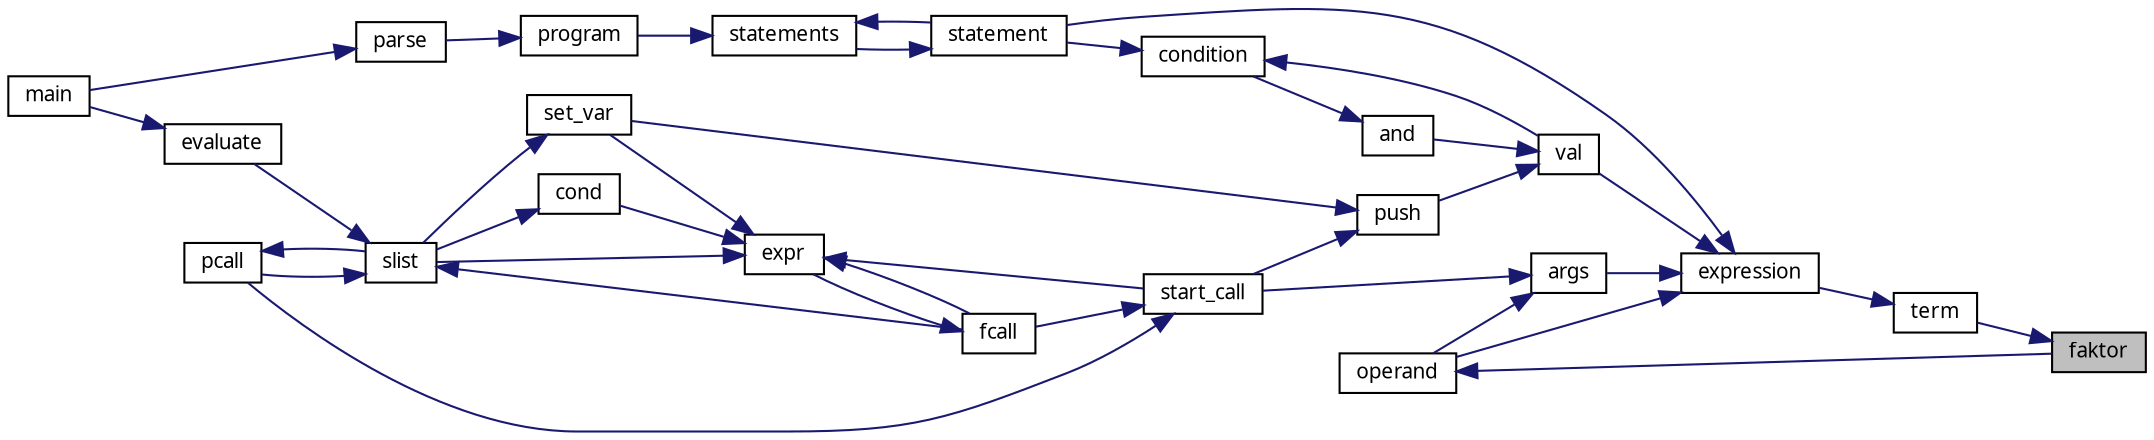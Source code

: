 digraph "faktor"
{
 // LATEX_PDF_SIZE
  edge [fontname="LiberationSans-Regular.ttf",fontsize="10",labelfontname="LiberationSans-Regular.ttf",labelfontsize="10"];
  node [fontname="LiberationSans-Regular.ttf",fontsize="10",shape=record];
  rankdir="RL";
  Node1 [label="faktor",height=0.2,width=0.4,color="black", fillcolor="grey75", style="filled", fontcolor="black",tooltip="Parsen von Faktoren."];
  Node1 -> Node2 [dir="back",color="midnightblue",fontsize="10",style="solid",fontname="LiberationSans-Regular.ttf"];
  Node2 [label="term",height=0.2,width=0.4,color="black", fillcolor="white", style="filled",URL="$parse_8c.html#a8455fef910204ded541f8f1aa43f2a69",tooltip="Parsen von Termen."];
  Node2 -> Node3 [dir="back",color="midnightblue",fontsize="10",style="solid",fontname="LiberationSans-Regular.ttf"];
  Node3 [label="expression",height=0.2,width=0.4,color="black", fillcolor="white", style="filled",URL="$parse_8c.html#ae1b73fa9a679f12f99603a8e036f29a1",tooltip="Parsen von mathematischen Ausdrücken."];
  Node3 -> Node4 [dir="back",color="midnightblue",fontsize="10",style="solid",fontname="LiberationSans-Regular.ttf"];
  Node4 [label="args",height=0.2,width=0.4,color="black", fillcolor="white", style="filled",URL="$parse_8c.html#a2163d6cb4e700c66c35600edcc97aee7",tooltip="Parsen von Argument-Listen."];
  Node4 -> Node5 [dir="back",color="midnightblue",fontsize="10",style="solid",fontname="LiberationSans-Regular.ttf"];
  Node5 [label="operand",height=0.2,width=0.4,color="black", fillcolor="white", style="filled",URL="$parse_8c.html#ab9515122dd01b9c3bf6934505b9d6106",tooltip="Parsen von Operanden."];
  Node5 -> Node1 [dir="back",color="midnightblue",fontsize="10",style="solid",fontname="LiberationSans-Regular.ttf"];
  Node4 -> Node6 [dir="back",color="midnightblue",fontsize="10",style="solid",fontname="LiberationSans-Regular.ttf"];
  Node6 [label="start_call",height=0.2,width=0.4,color="black", fillcolor="white", style="filled",URL="$eval_8c.html#aae26c99fcd5b82d115189b1122f5d0a0",tooltip=" "];
  Node6 -> Node7 [dir="back",color="midnightblue",fontsize="10",style="solid",fontname="LiberationSans-Regular.ttf"];
  Node7 [label="fcall",height=0.2,width=0.4,color="black", fillcolor="white", style="filled",URL="$eval_8c.html#ac7678808a3b57ca1539a03201cec88be",tooltip=" "];
  Node7 -> Node8 [dir="back",color="midnightblue",fontsize="10",style="solid",fontname="LiberationSans-Regular.ttf"];
  Node8 [label="expr",height=0.2,width=0.4,color="black", fillcolor="white", style="filled",URL="$eval_8c.html#a5d44ae5aa9326005cd76588b7724e2ac",tooltip=" "];
  Node8 -> Node9 [dir="back",color="midnightblue",fontsize="10",style="solid",fontname="LiberationSans-Regular.ttf"];
  Node9 [label="cond",height=0.2,width=0.4,color="black", fillcolor="white", style="filled",URL="$eval_8c.html#a7255fc522dbc6c7f45f35843550b05b4",tooltip=" "];
  Node9 -> Node10 [dir="back",color="midnightblue",fontsize="10",style="solid",fontname="LiberationSans-Regular.ttf"];
  Node10 [label="slist",height=0.2,width=0.4,color="black", fillcolor="white", style="filled",URL="$eval_8c.html#a7fe074caebef01ff0146927c0532f3cc",tooltip=" "];
  Node10 -> Node11 [dir="back",color="midnightblue",fontsize="10",style="solid",fontname="LiberationSans-Regular.ttf"];
  Node11 [label="evaluate",height=0.2,width=0.4,color="black", fillcolor="white", style="filled",URL="$eval_8c.html#a33c097f69f3e7ad2b6d18a5cd45edfd3",tooltip=" "];
  Node11 -> Node12 [dir="back",color="midnightblue",fontsize="10",style="solid",fontname="LiberationSans-Regular.ttf"];
  Node12 [label="main",height=0.2,width=0.4,color="black", fillcolor="white", style="filled",URL="$main_8c.html#ac0f2228420376f4db7e1274f2b41667c",tooltip=" "];
  Node10 -> Node7 [dir="back",color="midnightblue",fontsize="10",style="solid",fontname="LiberationSans-Regular.ttf"];
  Node10 -> Node13 [dir="back",color="midnightblue",fontsize="10",style="solid",fontname="LiberationSans-Regular.ttf"];
  Node13 [label="pcall",height=0.2,width=0.4,color="black", fillcolor="white", style="filled",URL="$eval_8c.html#a1207df5be5fcfe8e47e9c54abadbed96",tooltip=" "];
  Node13 -> Node10 [dir="back",color="midnightblue",fontsize="10",style="solid",fontname="LiberationSans-Regular.ttf"];
  Node8 -> Node7 [dir="back",color="midnightblue",fontsize="10",style="solid",fontname="LiberationSans-Regular.ttf"];
  Node8 -> Node14 [dir="back",color="midnightblue",fontsize="10",style="solid",fontname="LiberationSans-Regular.ttf"];
  Node14 [label="set_var",height=0.2,width=0.4,color="black", fillcolor="white", style="filled",URL="$eval_8c.html#a711e3a83547cbf5cda6e8cc7f6ffc0c4",tooltip=" "];
  Node14 -> Node10 [dir="back",color="midnightblue",fontsize="10",style="solid",fontname="LiberationSans-Regular.ttf"];
  Node8 -> Node10 [dir="back",color="midnightblue",fontsize="10",style="solid",fontname="LiberationSans-Regular.ttf"];
  Node8 -> Node6 [dir="back",color="midnightblue",fontsize="10",style="solid",fontname="LiberationSans-Regular.ttf"];
  Node6 -> Node13 [dir="back",color="midnightblue",fontsize="10",style="solid",fontname="LiberationSans-Regular.ttf"];
  Node3 -> Node5 [dir="back",color="midnightblue",fontsize="10",style="solid",fontname="LiberationSans-Regular.ttf"];
  Node3 -> Node15 [dir="back",color="midnightblue",fontsize="10",style="solid",fontname="LiberationSans-Regular.ttf"];
  Node15 [label="statement",height=0.2,width=0.4,color="black", fillcolor="white", style="filled",URL="$parse_8c.html#a9e6d6b84363b9a09819543e0e7c6cec5",tooltip="Parsen einzelner Anweisungen."];
  Node15 -> Node16 [dir="back",color="midnightblue",fontsize="10",style="solid",fontname="LiberationSans-Regular.ttf"];
  Node16 [label="statements",height=0.2,width=0.4,color="black", fillcolor="white", style="filled",URL="$parse_8c.html#ada9012541773d9eeb63c4a4824786280",tooltip="Parsen einer Liste von Anweisungen."];
  Node16 -> Node17 [dir="back",color="midnightblue",fontsize="10",style="solid",fontname="LiberationSans-Regular.ttf"];
  Node17 [label="program",height=0.2,width=0.4,color="black", fillcolor="white", style="filled",URL="$parse_8c.html#ab260874fc41b7e3057c449f2058e1d03",tooltip=" "];
  Node17 -> Node18 [dir="back",color="midnightblue",fontsize="10",style="solid",fontname="LiberationSans-Regular.ttf"];
  Node18 [label="parse",height=0.2,width=0.4,color="black", fillcolor="white", style="filled",URL="$parse_8c.html#a7bdf8bcb618f165019eb852b26fc6982",tooltip="Hauptfunktion des Parser."];
  Node18 -> Node12 [dir="back",color="midnightblue",fontsize="10",style="solid",fontname="LiberationSans-Regular.ttf"];
  Node16 -> Node15 [dir="back",color="midnightblue",fontsize="10",style="solid",fontname="LiberationSans-Regular.ttf"];
  Node3 -> Node19 [dir="back",color="midnightblue",fontsize="10",style="solid",fontname="LiberationSans-Regular.ttf"];
  Node19 [label="val",height=0.2,width=0.4,color="black", fillcolor="white", style="filled",URL="$parse_8c.html#af308eab887b87fb8f14d8df1dcddad3d",tooltip="Parsen von Wahrheitswerten (ToDo)"];
  Node19 -> Node20 [dir="back",color="midnightblue",fontsize="10",style="solid",fontname="LiberationSans-Regular.ttf"];
  Node20 [label="and",height=0.2,width=0.4,color="black", fillcolor="white", style="filled",URL="$parse_8c.html#a486115f3279c9a99d32888aa9b4122e3",tooltip="Parsen logischer UND-Ausdrücke."];
  Node20 -> Node21 [dir="back",color="midnightblue",fontsize="10",style="solid",fontname="LiberationSans-Regular.ttf"];
  Node21 [label="condition",height=0.2,width=0.4,color="black", fillcolor="white", style="filled",URL="$parse_8c.html#a953fce1ce73d9322eec5ab8d8927cca4",tooltip="Parsen logischer Ausdrücke."];
  Node21 -> Node15 [dir="back",color="midnightblue",fontsize="10",style="solid",fontname="LiberationSans-Regular.ttf"];
  Node21 -> Node19 [dir="back",color="midnightblue",fontsize="10",style="solid",fontname="LiberationSans-Regular.ttf"];
  Node19 -> Node22 [dir="back",color="midnightblue",fontsize="10",style="solid",fontname="LiberationSans-Regular.ttf"];
  Node22 [label="push",height=0.2,width=0.4,color="black", fillcolor="white", style="filled",URL="$eval_8c.html#a21616ef7b9f6694d3ba523226213755e",tooltip=" "];
  Node22 -> Node14 [dir="back",color="midnightblue",fontsize="10",style="solid",fontname="LiberationSans-Regular.ttf"];
  Node22 -> Node6 [dir="back",color="midnightblue",fontsize="10",style="solid",fontname="LiberationSans-Regular.ttf"];
}
